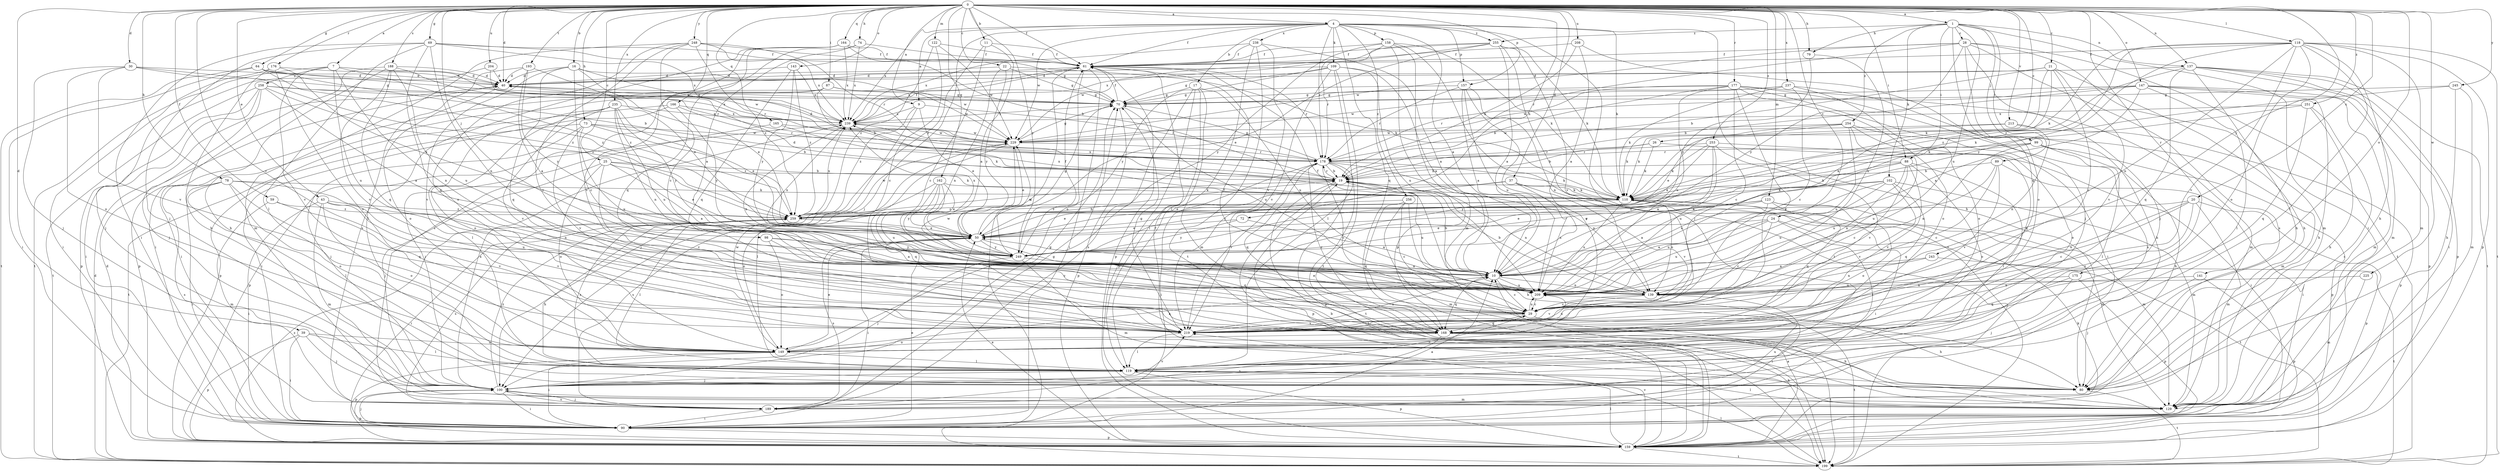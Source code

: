 strict digraph  {
0;
1;
4;
7;
9;
10;
11;
16;
17;
19;
20;
21;
22;
24;
25;
26;
28;
29;
30;
37;
39;
40;
43;
50;
59;
61;
64;
69;
70;
72;
73;
74;
78;
79;
80;
87;
88;
89;
90;
98;
99;
100;
102;
109;
110;
118;
119;
122;
123;
129;
137;
139;
141;
143;
147;
149;
157;
158;
159;
162;
164;
165;
166;
168;
175;
176;
177;
178;
188;
189;
193;
199;
204;
208;
209;
213;
219;
225;
229;
235;
237;
238;
239;
243;
245;
248;
249;
251;
253;
254;
255;
256;
258;
259;
0 -> 1  [label=a];
0 -> 4  [label=a];
0 -> 7  [label=a];
0 -> 9  [label=a];
0 -> 11  [label=b];
0 -> 16  [label=b];
0 -> 20  [label=c];
0 -> 21  [label=c];
0 -> 22  [label=c];
0 -> 24  [label=c];
0 -> 25  [label=c];
0 -> 26  [label=c];
0 -> 30  [label=d];
0 -> 37  [label=d];
0 -> 39  [label=d];
0 -> 40  [label=d];
0 -> 43  [label=e];
0 -> 59  [label=f];
0 -> 61  [label=f];
0 -> 64  [label=g];
0 -> 69  [label=g];
0 -> 72  [label=h];
0 -> 73  [label=h];
0 -> 74  [label=h];
0 -> 78  [label=h];
0 -> 79  [label=h];
0 -> 87  [label=i];
0 -> 88  [label=i];
0 -> 98  [label=j];
0 -> 118  [label=l];
0 -> 122  [label=m];
0 -> 123  [label=m];
0 -> 137  [label=n];
0 -> 141  [label=o];
0 -> 143  [label=o];
0 -> 147  [label=o];
0 -> 157  [label=p];
0 -> 162  [label=q];
0 -> 164  [label=q];
0 -> 165  [label=q];
0 -> 166  [label=q];
0 -> 175  [label=r];
0 -> 176  [label=r];
0 -> 177  [label=r];
0 -> 188  [label=s];
0 -> 193  [label=t];
0 -> 204  [label=u];
0 -> 208  [label=u];
0 -> 213  [label=v];
0 -> 219  [label=v];
0 -> 225  [label=w];
0 -> 235  [label=x];
0 -> 237  [label=x];
0 -> 243  [label=y];
0 -> 245  [label=y];
0 -> 248  [label=y];
0 -> 249  [label=y];
0 -> 251  [label=z];
0 -> 253  [label=z];
1 -> 28  [label=c];
1 -> 79  [label=h];
1 -> 88  [label=i];
1 -> 89  [label=i];
1 -> 90  [label=i];
1 -> 99  [label=j];
1 -> 102  [label=k];
1 -> 137  [label=n];
1 -> 168  [label=q];
1 -> 209  [label=u];
1 -> 254  [label=z];
1 -> 255  [label=z];
4 -> 9  [label=a];
4 -> 10  [label=a];
4 -> 17  [label=b];
4 -> 61  [label=f];
4 -> 80  [label=h];
4 -> 100  [label=j];
4 -> 109  [label=k];
4 -> 110  [label=k];
4 -> 157  [label=p];
4 -> 158  [label=p];
4 -> 168  [label=q];
4 -> 178  [label=r];
4 -> 199  [label=t];
4 -> 229  [label=w];
4 -> 238  [label=x];
4 -> 239  [label=x];
4 -> 255  [label=z];
4 -> 256  [label=z];
7 -> 40  [label=d];
7 -> 139  [label=n];
7 -> 199  [label=t];
7 -> 209  [label=u];
7 -> 219  [label=v];
7 -> 239  [label=x];
7 -> 258  [label=z];
7 -> 259  [label=z];
9 -> 50  [label=e];
9 -> 100  [label=j];
9 -> 178  [label=r];
9 -> 239  [label=x];
9 -> 259  [label=z];
10 -> 19  [label=b];
10 -> 29  [label=c];
10 -> 61  [label=f];
10 -> 139  [label=n];
10 -> 168  [label=q];
10 -> 209  [label=u];
11 -> 10  [label=a];
11 -> 29  [label=c];
11 -> 61  [label=f];
11 -> 259  [label=z];
16 -> 29  [label=c];
16 -> 40  [label=d];
16 -> 50  [label=e];
16 -> 168  [label=q];
16 -> 178  [label=r];
16 -> 219  [label=v];
16 -> 229  [label=w];
17 -> 70  [label=g];
17 -> 119  [label=l];
17 -> 129  [label=m];
17 -> 159  [label=p];
17 -> 189  [label=s];
17 -> 209  [label=u];
19 -> 110  [label=k];
19 -> 139  [label=n];
19 -> 159  [label=p];
19 -> 178  [label=r];
19 -> 199  [label=t];
19 -> 209  [label=u];
19 -> 239  [label=x];
19 -> 259  [label=z];
20 -> 29  [label=c];
20 -> 129  [label=m];
20 -> 139  [label=n];
20 -> 159  [label=p];
20 -> 219  [label=v];
20 -> 259  [label=z];
21 -> 10  [label=a];
21 -> 19  [label=b];
21 -> 29  [label=c];
21 -> 40  [label=d];
21 -> 80  [label=h];
21 -> 110  [label=k];
21 -> 219  [label=v];
22 -> 40  [label=d];
22 -> 70  [label=g];
22 -> 110  [label=k];
22 -> 139  [label=n];
22 -> 249  [label=y];
24 -> 10  [label=a];
24 -> 29  [label=c];
24 -> 50  [label=e];
24 -> 119  [label=l];
24 -> 199  [label=t];
24 -> 209  [label=u];
25 -> 10  [label=a];
25 -> 19  [label=b];
25 -> 50  [label=e];
25 -> 100  [label=j];
25 -> 110  [label=k];
25 -> 149  [label=o];
25 -> 219  [label=v];
26 -> 19  [label=b];
26 -> 110  [label=k];
26 -> 178  [label=r];
26 -> 209  [label=u];
28 -> 61  [label=f];
28 -> 100  [label=j];
28 -> 129  [label=m];
28 -> 149  [label=o];
28 -> 178  [label=r];
28 -> 189  [label=s];
28 -> 199  [label=t];
28 -> 229  [label=w];
28 -> 249  [label=y];
29 -> 50  [label=e];
29 -> 61  [label=f];
29 -> 80  [label=h];
29 -> 168  [label=q];
29 -> 199  [label=t];
29 -> 209  [label=u];
29 -> 219  [label=v];
30 -> 40  [label=d];
30 -> 70  [label=g];
30 -> 100  [label=j];
30 -> 149  [label=o];
30 -> 219  [label=v];
30 -> 259  [label=z];
37 -> 50  [label=e];
37 -> 110  [label=k];
37 -> 209  [label=u];
37 -> 219  [label=v];
37 -> 249  [label=y];
39 -> 90  [label=i];
39 -> 100  [label=j];
39 -> 119  [label=l];
39 -> 149  [label=o];
39 -> 159  [label=p];
40 -> 70  [label=g];
40 -> 149  [label=o];
43 -> 90  [label=i];
43 -> 129  [label=m];
43 -> 149  [label=o];
43 -> 209  [label=u];
43 -> 219  [label=v];
43 -> 259  [label=z];
50 -> 19  [label=b];
50 -> 70  [label=g];
50 -> 90  [label=i];
50 -> 168  [label=q];
50 -> 189  [label=s];
50 -> 239  [label=x];
50 -> 249  [label=y];
59 -> 129  [label=m];
59 -> 219  [label=v];
59 -> 259  [label=z];
61 -> 40  [label=d];
61 -> 90  [label=i];
61 -> 149  [label=o];
61 -> 159  [label=p];
61 -> 178  [label=r];
61 -> 199  [label=t];
61 -> 239  [label=x];
64 -> 19  [label=b];
64 -> 40  [label=d];
64 -> 70  [label=g];
64 -> 90  [label=i];
64 -> 199  [label=t];
64 -> 259  [label=z];
69 -> 61  [label=f];
69 -> 70  [label=g];
69 -> 90  [label=i];
69 -> 100  [label=j];
69 -> 119  [label=l];
69 -> 139  [label=n];
69 -> 168  [label=q];
69 -> 239  [label=x];
70 -> 61  [label=f];
70 -> 159  [label=p];
70 -> 209  [label=u];
70 -> 239  [label=x];
72 -> 10  [label=a];
72 -> 50  [label=e];
72 -> 249  [label=y];
73 -> 19  [label=b];
73 -> 100  [label=j];
73 -> 199  [label=t];
73 -> 209  [label=u];
73 -> 219  [label=v];
73 -> 229  [label=w];
73 -> 259  [label=z];
74 -> 10  [label=a];
74 -> 61  [label=f];
74 -> 189  [label=s];
74 -> 239  [label=x];
78 -> 90  [label=i];
78 -> 110  [label=k];
78 -> 119  [label=l];
78 -> 139  [label=n];
78 -> 149  [label=o];
78 -> 168  [label=q];
78 -> 189  [label=s];
79 -> 139  [label=n];
79 -> 249  [label=y];
80 -> 61  [label=f];
80 -> 199  [label=t];
87 -> 19  [label=b];
87 -> 70  [label=g];
87 -> 90  [label=i];
87 -> 159  [label=p];
87 -> 229  [label=w];
88 -> 19  [label=b];
88 -> 29  [label=c];
88 -> 110  [label=k];
88 -> 119  [label=l];
88 -> 139  [label=n];
88 -> 149  [label=o];
88 -> 219  [label=v];
88 -> 249  [label=y];
89 -> 19  [label=b];
89 -> 29  [label=c];
89 -> 90  [label=i];
89 -> 209  [label=u];
89 -> 219  [label=v];
90 -> 10  [label=a];
90 -> 50  [label=e];
90 -> 100  [label=j];
90 -> 159  [label=p];
98 -> 10  [label=a];
98 -> 29  [label=c];
98 -> 149  [label=o];
98 -> 249  [label=y];
99 -> 10  [label=a];
99 -> 80  [label=h];
99 -> 119  [label=l];
99 -> 139  [label=n];
99 -> 159  [label=p];
99 -> 178  [label=r];
100 -> 70  [label=g];
100 -> 90  [label=i];
100 -> 129  [label=m];
100 -> 159  [label=p];
100 -> 189  [label=s];
100 -> 219  [label=v];
100 -> 239  [label=x];
100 -> 259  [label=z];
102 -> 10  [label=a];
102 -> 110  [label=k];
102 -> 129  [label=m];
102 -> 168  [label=q];
102 -> 209  [label=u];
102 -> 219  [label=v];
102 -> 249  [label=y];
109 -> 10  [label=a];
109 -> 40  [label=d];
109 -> 70  [label=g];
109 -> 119  [label=l];
109 -> 199  [label=t];
109 -> 209  [label=u];
109 -> 219  [label=v];
109 -> 249  [label=y];
110 -> 40  [label=d];
110 -> 50  [label=e];
110 -> 90  [label=i];
110 -> 129  [label=m];
110 -> 139  [label=n];
110 -> 209  [label=u];
110 -> 239  [label=x];
110 -> 259  [label=z];
118 -> 61  [label=f];
118 -> 80  [label=h];
118 -> 110  [label=k];
118 -> 119  [label=l];
118 -> 129  [label=m];
118 -> 139  [label=n];
118 -> 149  [label=o];
118 -> 159  [label=p];
118 -> 199  [label=t];
118 -> 219  [label=v];
118 -> 249  [label=y];
118 -> 259  [label=z];
119 -> 29  [label=c];
119 -> 80  [label=h];
119 -> 100  [label=j];
119 -> 159  [label=p];
119 -> 259  [label=z];
122 -> 29  [label=c];
122 -> 61  [label=f];
122 -> 229  [label=w];
122 -> 259  [label=z];
123 -> 10  [label=a];
123 -> 50  [label=e];
123 -> 129  [label=m];
123 -> 149  [label=o];
123 -> 168  [label=q];
123 -> 209  [label=u];
123 -> 259  [label=z];
129 -> 119  [label=l];
137 -> 40  [label=d];
137 -> 80  [label=h];
137 -> 90  [label=i];
137 -> 129  [label=m];
137 -> 159  [label=p];
137 -> 168  [label=q];
137 -> 199  [label=t];
137 -> 259  [label=z];
139 -> 19  [label=b];
139 -> 29  [label=c];
139 -> 90  [label=i];
139 -> 219  [label=v];
141 -> 100  [label=j];
141 -> 139  [label=n];
141 -> 159  [label=p];
143 -> 40  [label=d];
143 -> 168  [label=q];
143 -> 239  [label=x];
143 -> 249  [label=y];
143 -> 259  [label=z];
147 -> 10  [label=a];
147 -> 19  [label=b];
147 -> 70  [label=g];
147 -> 80  [label=h];
147 -> 119  [label=l];
147 -> 129  [label=m];
147 -> 159  [label=p];
147 -> 229  [label=w];
149 -> 10  [label=a];
149 -> 50  [label=e];
149 -> 90  [label=i];
149 -> 119  [label=l];
149 -> 159  [label=p];
149 -> 229  [label=w];
157 -> 10  [label=a];
157 -> 70  [label=g];
157 -> 139  [label=n];
157 -> 149  [label=o];
157 -> 178  [label=r];
157 -> 209  [label=u];
158 -> 61  [label=f];
158 -> 110  [label=k];
158 -> 129  [label=m];
158 -> 159  [label=p];
158 -> 178  [label=r];
158 -> 199  [label=t];
158 -> 249  [label=y];
159 -> 10  [label=a];
159 -> 19  [label=b];
159 -> 40  [label=d];
159 -> 50  [label=e];
159 -> 110  [label=k];
159 -> 119  [label=l];
159 -> 199  [label=t];
159 -> 219  [label=v];
159 -> 259  [label=z];
162 -> 50  [label=e];
162 -> 110  [label=k];
162 -> 149  [label=o];
162 -> 168  [label=q];
162 -> 189  [label=s];
162 -> 209  [label=u];
162 -> 249  [label=y];
164 -> 19  [label=b];
164 -> 61  [label=f];
164 -> 168  [label=q];
164 -> 189  [label=s];
164 -> 219  [label=v];
164 -> 239  [label=x];
165 -> 100  [label=j];
165 -> 110  [label=k];
165 -> 229  [label=w];
166 -> 90  [label=i];
166 -> 159  [label=p];
166 -> 178  [label=r];
166 -> 239  [label=x];
166 -> 249  [label=y];
168 -> 80  [label=h];
168 -> 149  [label=o];
168 -> 178  [label=r];
168 -> 189  [label=s];
168 -> 199  [label=t];
168 -> 209  [label=u];
175 -> 100  [label=j];
175 -> 139  [label=n];
175 -> 159  [label=p];
175 -> 168  [label=q];
176 -> 40  [label=d];
176 -> 50  [label=e];
176 -> 80  [label=h];
176 -> 90  [label=i];
176 -> 149  [label=o];
177 -> 19  [label=b];
177 -> 29  [label=c];
177 -> 70  [label=g];
177 -> 90  [label=i];
177 -> 129  [label=m];
177 -> 149  [label=o];
177 -> 178  [label=r];
177 -> 189  [label=s];
177 -> 209  [label=u];
177 -> 219  [label=v];
178 -> 19  [label=b];
178 -> 29  [label=c];
178 -> 70  [label=g];
178 -> 90  [label=i];
178 -> 110  [label=k];
178 -> 139  [label=n];
178 -> 159  [label=p];
178 -> 168  [label=q];
178 -> 199  [label=t];
178 -> 219  [label=v];
188 -> 40  [label=d];
188 -> 80  [label=h];
188 -> 90  [label=i];
188 -> 168  [label=q];
188 -> 178  [label=r];
188 -> 209  [label=u];
188 -> 219  [label=v];
189 -> 70  [label=g];
189 -> 90  [label=i];
189 -> 100  [label=j];
189 -> 209  [label=u];
193 -> 10  [label=a];
193 -> 40  [label=d];
193 -> 50  [label=e];
193 -> 119  [label=l];
193 -> 249  [label=y];
199 -> 40  [label=d];
199 -> 119  [label=l];
204 -> 40  [label=d];
204 -> 100  [label=j];
204 -> 229  [label=w];
208 -> 10  [label=a];
208 -> 19  [label=b];
208 -> 61  [label=f];
208 -> 100  [label=j];
209 -> 29  [label=c];
209 -> 229  [label=w];
213 -> 110  [label=k];
213 -> 139  [label=n];
213 -> 159  [label=p];
213 -> 229  [label=w];
219 -> 10  [label=a];
219 -> 70  [label=g];
219 -> 119  [label=l];
225 -> 129  [label=m];
225 -> 209  [label=u];
229 -> 40  [label=d];
229 -> 50  [label=e];
229 -> 70  [label=g];
229 -> 119  [label=l];
229 -> 178  [label=r];
235 -> 50  [label=e];
235 -> 119  [label=l];
235 -> 139  [label=n];
235 -> 149  [label=o];
235 -> 209  [label=u];
235 -> 219  [label=v];
235 -> 239  [label=x];
235 -> 249  [label=y];
237 -> 29  [label=c];
237 -> 70  [label=g];
237 -> 80  [label=h];
237 -> 110  [label=k];
237 -> 149  [label=o];
237 -> 229  [label=w];
238 -> 10  [label=a];
238 -> 61  [label=f];
238 -> 119  [label=l];
238 -> 199  [label=t];
238 -> 219  [label=v];
238 -> 239  [label=x];
239 -> 61  [label=f];
239 -> 139  [label=n];
239 -> 159  [label=p];
239 -> 229  [label=w];
243 -> 10  [label=a];
243 -> 139  [label=n];
243 -> 199  [label=t];
245 -> 70  [label=g];
245 -> 80  [label=h];
245 -> 110  [label=k];
245 -> 129  [label=m];
248 -> 29  [label=c];
248 -> 61  [label=f];
248 -> 129  [label=m];
248 -> 149  [label=o];
248 -> 178  [label=r];
248 -> 219  [label=v];
248 -> 239  [label=x];
248 -> 259  [label=z];
249 -> 10  [label=a];
249 -> 61  [label=f];
249 -> 100  [label=j];
249 -> 129  [label=m];
249 -> 229  [label=w];
249 -> 239  [label=x];
251 -> 80  [label=h];
251 -> 110  [label=k];
251 -> 168  [label=q];
251 -> 189  [label=s];
251 -> 239  [label=x];
253 -> 10  [label=a];
253 -> 50  [label=e];
253 -> 90  [label=i];
253 -> 110  [label=k];
253 -> 178  [label=r];
253 -> 209  [label=u];
253 -> 219  [label=v];
254 -> 50  [label=e];
254 -> 110  [label=k];
254 -> 129  [label=m];
254 -> 149  [label=o];
254 -> 168  [label=q];
254 -> 209  [label=u];
254 -> 229  [label=w];
255 -> 10  [label=a];
255 -> 50  [label=e];
255 -> 61  [label=f];
255 -> 100  [label=j];
255 -> 110  [label=k];
255 -> 219  [label=v];
255 -> 229  [label=w];
255 -> 239  [label=x];
256 -> 29  [label=c];
256 -> 80  [label=h];
256 -> 129  [label=m];
256 -> 168  [label=q];
256 -> 259  [label=z];
258 -> 10  [label=a];
258 -> 70  [label=g];
258 -> 90  [label=i];
258 -> 100  [label=j];
258 -> 159  [label=p];
258 -> 199  [label=t];
258 -> 239  [label=x];
258 -> 259  [label=z];
259 -> 50  [label=e];
259 -> 80  [label=h];
259 -> 90  [label=i];
259 -> 119  [label=l];
259 -> 189  [label=s];
259 -> 229  [label=w];
259 -> 239  [label=x];
}
